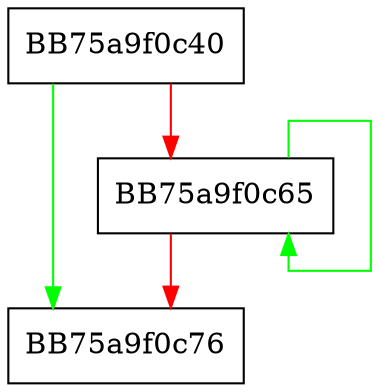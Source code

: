 digraph _Rep {
  node [shape="box"];
  graph [splines=ortho];
  BB75a9f0c40 -> BB75a9f0c76 [color="green"];
  BB75a9f0c40 -> BB75a9f0c65 [color="red"];
  BB75a9f0c65 -> BB75a9f0c65 [color="green"];
  BB75a9f0c65 -> BB75a9f0c76 [color="red"];
}